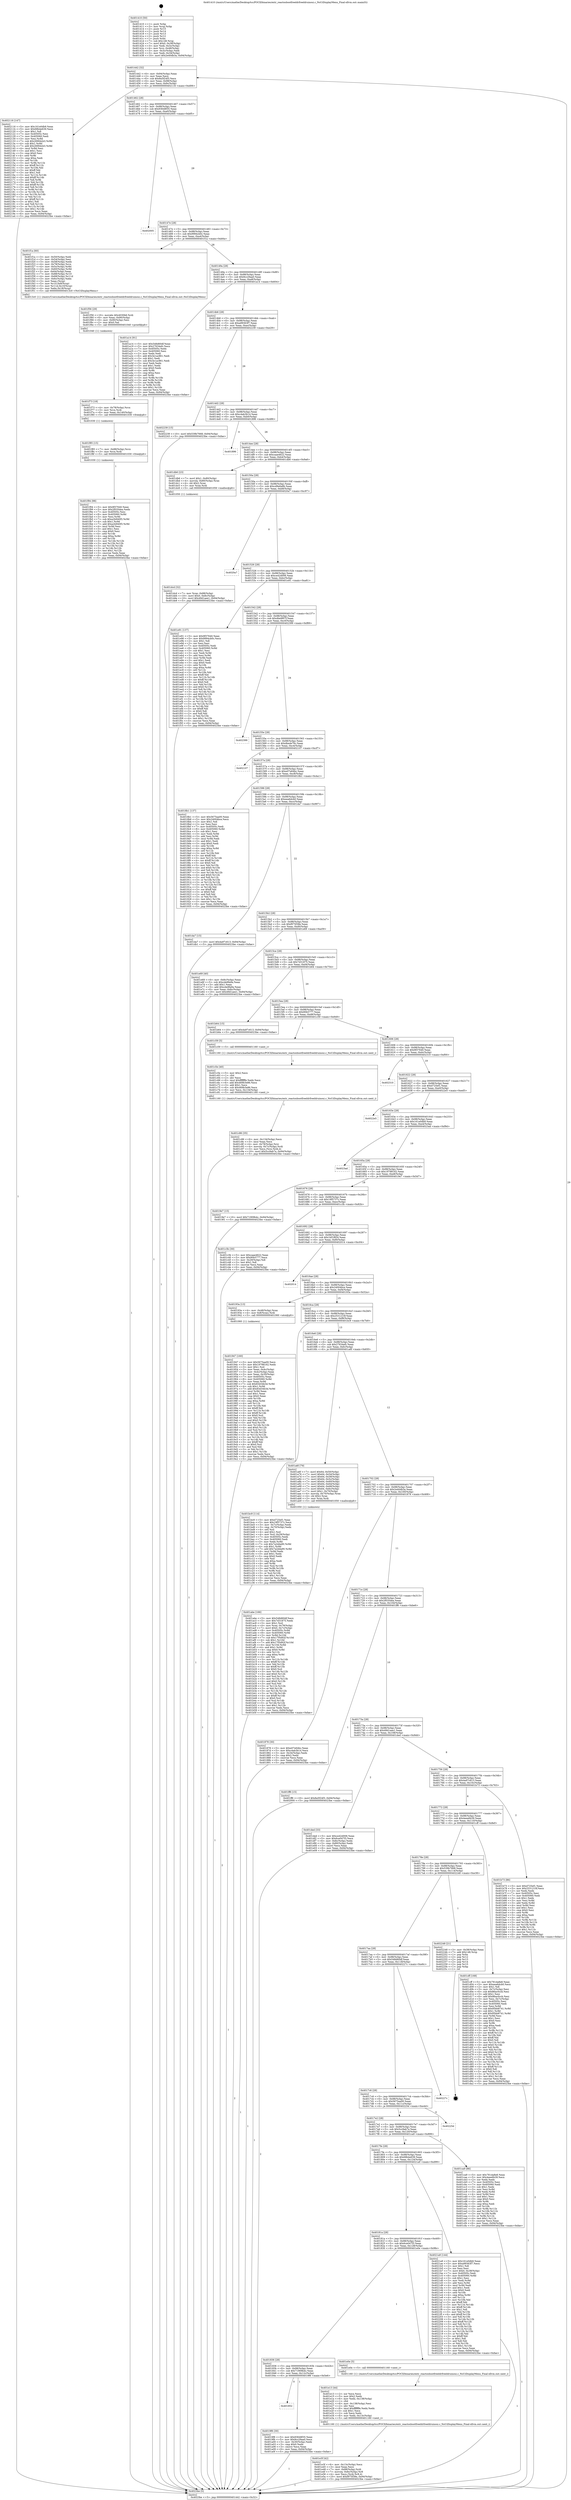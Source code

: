 digraph "0x401410" {
  label = "0x401410 (/mnt/c/Users/mathe/Desktop/tcc/POCII/binaries/extr_reactosbootfreeldrfreeldruinoui.c_NoUiDisplayMenu_Final-ollvm.out::main(0))"
  labelloc = "t"
  node[shape=record]

  Entry [label="",width=0.3,height=0.3,shape=circle,fillcolor=black,style=filled]
  "0x401442" [label="{
     0x401442 [32]\l
     | [instrs]\l
     &nbsp;&nbsp;0x401442 \<+6\>: mov -0x94(%rbp),%eax\l
     &nbsp;&nbsp;0x401448 \<+2\>: mov %eax,%ecx\l
     &nbsp;&nbsp;0x40144a \<+6\>: sub $0x8a5f24f3,%ecx\l
     &nbsp;&nbsp;0x401450 \<+6\>: mov %eax,-0x98(%rbp)\l
     &nbsp;&nbsp;0x401456 \<+6\>: mov %ecx,-0x9c(%rbp)\l
     &nbsp;&nbsp;0x40145c \<+6\>: je 0000000000402116 \<main+0xd06\>\l
  }"]
  "0x402116" [label="{
     0x402116 [147]\l
     | [instrs]\l
     &nbsp;&nbsp;0x402116 \<+5\>: mov $0x161e0db9,%eax\l
     &nbsp;&nbsp;0x40211b \<+5\>: mov $0x68b4e639,%ecx\l
     &nbsp;&nbsp;0x402120 \<+2\>: mov $0x1,%dl\l
     &nbsp;&nbsp;0x402122 \<+7\>: mov 0x40505c,%esi\l
     &nbsp;&nbsp;0x402129 \<+7\>: mov 0x405060,%edi\l
     &nbsp;&nbsp;0x402130 \<+3\>: mov %esi,%r8d\l
     &nbsp;&nbsp;0x402133 \<+7\>: sub $0x2690dcb3,%r8d\l
     &nbsp;&nbsp;0x40213a \<+4\>: sub $0x1,%r8d\l
     &nbsp;&nbsp;0x40213e \<+7\>: add $0x2690dcb3,%r8d\l
     &nbsp;&nbsp;0x402145 \<+4\>: imul %r8d,%esi\l
     &nbsp;&nbsp;0x402149 \<+3\>: and $0x1,%esi\l
     &nbsp;&nbsp;0x40214c \<+3\>: cmp $0x0,%esi\l
     &nbsp;&nbsp;0x40214f \<+4\>: sete %r9b\l
     &nbsp;&nbsp;0x402153 \<+3\>: cmp $0xa,%edi\l
     &nbsp;&nbsp;0x402156 \<+4\>: setl %r10b\l
     &nbsp;&nbsp;0x40215a \<+3\>: mov %r9b,%r11b\l
     &nbsp;&nbsp;0x40215d \<+4\>: xor $0xff,%r11b\l
     &nbsp;&nbsp;0x402161 \<+3\>: mov %r10b,%bl\l
     &nbsp;&nbsp;0x402164 \<+3\>: xor $0xff,%bl\l
     &nbsp;&nbsp;0x402167 \<+3\>: xor $0x1,%dl\l
     &nbsp;&nbsp;0x40216a \<+3\>: mov %r11b,%r14b\l
     &nbsp;&nbsp;0x40216d \<+4\>: and $0xff,%r14b\l
     &nbsp;&nbsp;0x402171 \<+3\>: and %dl,%r9b\l
     &nbsp;&nbsp;0x402174 \<+3\>: mov %bl,%r15b\l
     &nbsp;&nbsp;0x402177 \<+4\>: and $0xff,%r15b\l
     &nbsp;&nbsp;0x40217b \<+3\>: and %dl,%r10b\l
     &nbsp;&nbsp;0x40217e \<+3\>: or %r9b,%r14b\l
     &nbsp;&nbsp;0x402181 \<+3\>: or %r10b,%r15b\l
     &nbsp;&nbsp;0x402184 \<+3\>: xor %r15b,%r14b\l
     &nbsp;&nbsp;0x402187 \<+3\>: or %bl,%r11b\l
     &nbsp;&nbsp;0x40218a \<+4\>: xor $0xff,%r11b\l
     &nbsp;&nbsp;0x40218e \<+3\>: or $0x1,%dl\l
     &nbsp;&nbsp;0x402191 \<+3\>: and %dl,%r11b\l
     &nbsp;&nbsp;0x402194 \<+3\>: or %r11b,%r14b\l
     &nbsp;&nbsp;0x402197 \<+4\>: test $0x1,%r14b\l
     &nbsp;&nbsp;0x40219b \<+3\>: cmovne %ecx,%eax\l
     &nbsp;&nbsp;0x40219e \<+6\>: mov %eax,-0x94(%rbp)\l
     &nbsp;&nbsp;0x4021a4 \<+5\>: jmp 00000000004023be \<main+0xfae\>\l
  }"]
  "0x401462" [label="{
     0x401462 [28]\l
     | [instrs]\l
     &nbsp;&nbsp;0x401462 \<+5\>: jmp 0000000000401467 \<main+0x57\>\l
     &nbsp;&nbsp;0x401467 \<+6\>: mov -0x98(%rbp),%eax\l
     &nbsp;&nbsp;0x40146d \<+5\>: sub $0x93648f35,%eax\l
     &nbsp;&nbsp;0x401472 \<+6\>: mov %eax,-0xa0(%rbp)\l
     &nbsp;&nbsp;0x401478 \<+6\>: je 0000000000402005 \<main+0xbf5\>\l
  }"]
  Exit [label="",width=0.3,height=0.3,shape=circle,fillcolor=black,style=filled,peripheries=2]
  "0x402005" [label="{
     0x402005\l
  }", style=dashed]
  "0x40147e" [label="{
     0x40147e [28]\l
     | [instrs]\l
     &nbsp;&nbsp;0x40147e \<+5\>: jmp 0000000000401483 \<main+0x73\>\l
     &nbsp;&nbsp;0x401483 \<+6\>: mov -0x98(%rbp),%eax\l
     &nbsp;&nbsp;0x401489 \<+5\>: sub $0x9994cb0c,%eax\l
     &nbsp;&nbsp;0x40148e \<+6\>: mov %eax,-0xa4(%rbp)\l
     &nbsp;&nbsp;0x401494 \<+6\>: je 0000000000401f1a \<main+0xb0a\>\l
  }"]
  "0x401f94" [label="{
     0x401f94 [98]\l
     | [instrs]\l
     &nbsp;&nbsp;0x401f94 \<+5\>: mov $0x9f37640,%eax\l
     &nbsp;&nbsp;0x401f99 \<+5\>: mov $0x2f035dea,%edx\l
     &nbsp;&nbsp;0x401f9e \<+7\>: mov 0x40505c,%esi\l
     &nbsp;&nbsp;0x401fa5 \<+8\>: mov 0x405060,%r8d\l
     &nbsp;&nbsp;0x401fad \<+3\>: mov %esi,%r9d\l
     &nbsp;&nbsp;0x401fb0 \<+7\>: sub $0xa2b940f3,%r9d\l
     &nbsp;&nbsp;0x401fb7 \<+4\>: sub $0x1,%r9d\l
     &nbsp;&nbsp;0x401fbb \<+7\>: add $0xa2b940f3,%r9d\l
     &nbsp;&nbsp;0x401fc2 \<+4\>: imul %r9d,%esi\l
     &nbsp;&nbsp;0x401fc6 \<+3\>: and $0x1,%esi\l
     &nbsp;&nbsp;0x401fc9 \<+3\>: cmp $0x0,%esi\l
     &nbsp;&nbsp;0x401fcc \<+4\>: sete %r14b\l
     &nbsp;&nbsp;0x401fd0 \<+4\>: cmp $0xa,%r8d\l
     &nbsp;&nbsp;0x401fd4 \<+4\>: setl %r15b\l
     &nbsp;&nbsp;0x401fd8 \<+3\>: mov %r14b,%r12b\l
     &nbsp;&nbsp;0x401fdb \<+3\>: and %r15b,%r12b\l
     &nbsp;&nbsp;0x401fde \<+3\>: xor %r15b,%r14b\l
     &nbsp;&nbsp;0x401fe1 \<+3\>: or %r14b,%r12b\l
     &nbsp;&nbsp;0x401fe4 \<+4\>: test $0x1,%r12b\l
     &nbsp;&nbsp;0x401fe8 \<+3\>: cmovne %edx,%eax\l
     &nbsp;&nbsp;0x401feb \<+6\>: mov %eax,-0x94(%rbp)\l
     &nbsp;&nbsp;0x401ff1 \<+5\>: jmp 00000000004023be \<main+0xfae\>\l
  }"]
  "0x401f1a" [label="{
     0x401f1a [60]\l
     | [instrs]\l
     &nbsp;&nbsp;0x401f1a \<+3\>: mov -0x50(%rbp),%edi\l
     &nbsp;&nbsp;0x401f1d \<+3\>: mov -0x54(%rbp),%esi\l
     &nbsp;&nbsp;0x401f20 \<+3\>: mov -0x58(%rbp),%edx\l
     &nbsp;&nbsp;0x401f23 \<+4\>: mov -0x78(%rbp),%rcx\l
     &nbsp;&nbsp;0x401f27 \<+4\>: mov -0x5c(%rbp),%r8d\l
     &nbsp;&nbsp;0x401f2b \<+4\>: mov -0x60(%rbp),%r9d\l
     &nbsp;&nbsp;0x401f2f \<+3\>: mov -0x64(%rbp),%eax\l
     &nbsp;&nbsp;0x401f32 \<+7\>: mov -0x88(%rbp),%r10\l
     &nbsp;&nbsp;0x401f39 \<+4\>: mov -0x68(%rbp),%r11d\l
     &nbsp;&nbsp;0x401f3d \<+3\>: mov -0x6c(%rbp),%ebx\l
     &nbsp;&nbsp;0x401f40 \<+3\>: mov %eax,(%rsp)\l
     &nbsp;&nbsp;0x401f43 \<+5\>: mov %r10,0x8(%rsp)\l
     &nbsp;&nbsp;0x401f48 \<+5\>: mov %r11d,0x10(%rsp)\l
     &nbsp;&nbsp;0x401f4d \<+4\>: mov %ebx,0x18(%rsp)\l
     &nbsp;&nbsp;0x401f51 \<+5\>: call 00000000004013c0 \<NoUiDisplayMenu\>\l
     | [calls]\l
     &nbsp;&nbsp;0x4013c0 \{1\} (/mnt/c/Users/mathe/Desktop/tcc/POCII/binaries/extr_reactosbootfreeldrfreeldruinoui.c_NoUiDisplayMenu_Final-ollvm.out::NoUiDisplayMenu)\l
  }"]
  "0x40149a" [label="{
     0x40149a [28]\l
     | [instrs]\l
     &nbsp;&nbsp;0x40149a \<+5\>: jmp 000000000040149f \<main+0x8f\>\l
     &nbsp;&nbsp;0x40149f \<+6\>: mov -0x98(%rbp),%eax\l
     &nbsp;&nbsp;0x4014a5 \<+5\>: sub $0x9cc29aa0,%eax\l
     &nbsp;&nbsp;0x4014aa \<+6\>: mov %eax,-0xa8(%rbp)\l
     &nbsp;&nbsp;0x4014b0 \<+6\>: je 0000000000401a14 \<main+0x604\>\l
  }"]
  "0x401f85" [label="{
     0x401f85 [15]\l
     | [instrs]\l
     &nbsp;&nbsp;0x401f85 \<+7\>: mov -0x88(%rbp),%rcx\l
     &nbsp;&nbsp;0x401f8c \<+3\>: mov %rcx,%rdi\l
     &nbsp;&nbsp;0x401f8f \<+5\>: call 0000000000401030 \<free@plt\>\l
     | [calls]\l
     &nbsp;&nbsp;0x401030 \{1\} (unknown)\l
  }"]
  "0x401a14" [label="{
     0x401a14 [91]\l
     | [instrs]\l
     &nbsp;&nbsp;0x401a14 \<+5\>: mov $0x548d60df,%eax\l
     &nbsp;&nbsp;0x401a19 \<+5\>: mov $0x27634efc,%ecx\l
     &nbsp;&nbsp;0x401a1e \<+7\>: mov 0x40505c,%edx\l
     &nbsp;&nbsp;0x401a25 \<+7\>: mov 0x405060,%esi\l
     &nbsp;&nbsp;0x401a2c \<+2\>: mov %edx,%edi\l
     &nbsp;&nbsp;0x401a2e \<+6\>: add $0x3e1ac861,%edi\l
     &nbsp;&nbsp;0x401a34 \<+3\>: sub $0x1,%edi\l
     &nbsp;&nbsp;0x401a37 \<+6\>: sub $0x3e1ac861,%edi\l
     &nbsp;&nbsp;0x401a3d \<+3\>: imul %edi,%edx\l
     &nbsp;&nbsp;0x401a40 \<+3\>: and $0x1,%edx\l
     &nbsp;&nbsp;0x401a43 \<+3\>: cmp $0x0,%edx\l
     &nbsp;&nbsp;0x401a46 \<+4\>: sete %r8b\l
     &nbsp;&nbsp;0x401a4a \<+3\>: cmp $0xa,%esi\l
     &nbsp;&nbsp;0x401a4d \<+4\>: setl %r9b\l
     &nbsp;&nbsp;0x401a51 \<+3\>: mov %r8b,%r10b\l
     &nbsp;&nbsp;0x401a54 \<+3\>: and %r9b,%r10b\l
     &nbsp;&nbsp;0x401a57 \<+3\>: xor %r9b,%r8b\l
     &nbsp;&nbsp;0x401a5a \<+3\>: or %r8b,%r10b\l
     &nbsp;&nbsp;0x401a5d \<+4\>: test $0x1,%r10b\l
     &nbsp;&nbsp;0x401a61 \<+3\>: cmovne %ecx,%eax\l
     &nbsp;&nbsp;0x401a64 \<+6\>: mov %eax,-0x94(%rbp)\l
     &nbsp;&nbsp;0x401a6a \<+5\>: jmp 00000000004023be \<main+0xfae\>\l
  }"]
  "0x4014b6" [label="{
     0x4014b6 [28]\l
     | [instrs]\l
     &nbsp;&nbsp;0x4014b6 \<+5\>: jmp 00000000004014bb \<main+0xab\>\l
     &nbsp;&nbsp;0x4014bb \<+6\>: mov -0x98(%rbp),%eax\l
     &nbsp;&nbsp;0x4014c1 \<+5\>: sub $0xa99363f7,%eax\l
     &nbsp;&nbsp;0x4014c6 \<+6\>: mov %eax,-0xac(%rbp)\l
     &nbsp;&nbsp;0x4014cc \<+6\>: je 0000000000402239 \<main+0xe29\>\l
  }"]
  "0x401f73" [label="{
     0x401f73 [18]\l
     | [instrs]\l
     &nbsp;&nbsp;0x401f73 \<+4\>: mov -0x78(%rbp),%rcx\l
     &nbsp;&nbsp;0x401f77 \<+3\>: mov %rcx,%rdi\l
     &nbsp;&nbsp;0x401f7a \<+6\>: mov %eax,-0x140(%rbp)\l
     &nbsp;&nbsp;0x401f80 \<+5\>: call 0000000000401030 \<free@plt\>\l
     | [calls]\l
     &nbsp;&nbsp;0x401030 \{1\} (unknown)\l
  }"]
  "0x402239" [label="{
     0x402239 [15]\l
     | [instrs]\l
     &nbsp;&nbsp;0x402239 \<+10\>: movl $0x539b7668,-0x94(%rbp)\l
     &nbsp;&nbsp;0x402243 \<+5\>: jmp 00000000004023be \<main+0xfae\>\l
  }"]
  "0x4014d2" [label="{
     0x4014d2 [28]\l
     | [instrs]\l
     &nbsp;&nbsp;0x4014d2 \<+5\>: jmp 00000000004014d7 \<main+0xc7\>\l
     &nbsp;&nbsp;0x4014d7 \<+6\>: mov -0x98(%rbp),%eax\l
     &nbsp;&nbsp;0x4014dd \<+5\>: sub $0xc4ab3b14,%eax\l
     &nbsp;&nbsp;0x4014e2 \<+6\>: mov %eax,-0xb0(%rbp)\l
     &nbsp;&nbsp;0x4014e8 \<+6\>: je 0000000000401896 \<main+0x486\>\l
  }"]
  "0x401f56" [label="{
     0x401f56 [29]\l
     | [instrs]\l
     &nbsp;&nbsp;0x401f56 \<+10\>: movabs $0x4030b6,%rdi\l
     &nbsp;&nbsp;0x401f60 \<+6\>: mov %eax,-0x90(%rbp)\l
     &nbsp;&nbsp;0x401f66 \<+6\>: mov -0x90(%rbp),%esi\l
     &nbsp;&nbsp;0x401f6c \<+2\>: mov $0x0,%al\l
     &nbsp;&nbsp;0x401f6e \<+5\>: call 0000000000401040 \<printf@plt\>\l
     | [calls]\l
     &nbsp;&nbsp;0x401040 \{1\} (unknown)\l
  }"]
  "0x401896" [label="{
     0x401896\l
  }", style=dashed]
  "0x4014ee" [label="{
     0x4014ee [28]\l
     | [instrs]\l
     &nbsp;&nbsp;0x4014ee \<+5\>: jmp 00000000004014f3 \<main+0xe3\>\l
     &nbsp;&nbsp;0x4014f3 \<+6\>: mov -0x98(%rbp),%eax\l
     &nbsp;&nbsp;0x4014f9 \<+5\>: sub $0xcaae4622,%eax\l
     &nbsp;&nbsp;0x4014fe \<+6\>: mov %eax,-0xb4(%rbp)\l
     &nbsp;&nbsp;0x401504 \<+6\>: je 0000000000401db6 \<main+0x9a6\>\l
  }"]
  "0x401e3f" [label="{
     0x401e3f [42]\l
     | [instrs]\l
     &nbsp;&nbsp;0x401e3f \<+6\>: mov -0x13c(%rbp),%ecx\l
     &nbsp;&nbsp;0x401e45 \<+3\>: imul %eax,%ecx\l
     &nbsp;&nbsp;0x401e48 \<+7\>: mov -0x88(%rbp),%rdi\l
     &nbsp;&nbsp;0x401e4f \<+7\>: movslq -0x8c(%rbp),%r8\l
     &nbsp;&nbsp;0x401e56 \<+4\>: mov %ecx,(%rdi,%r8,4)\l
     &nbsp;&nbsp;0x401e5a \<+10\>: movl $0xf975f38e,-0x94(%rbp)\l
     &nbsp;&nbsp;0x401e64 \<+5\>: jmp 00000000004023be \<main+0xfae\>\l
  }"]
  "0x401db6" [label="{
     0x401db6 [23]\l
     | [instrs]\l
     &nbsp;&nbsp;0x401db6 \<+7\>: movl $0x1,-0x80(%rbp)\l
     &nbsp;&nbsp;0x401dbd \<+4\>: movslq -0x80(%rbp),%rax\l
     &nbsp;&nbsp;0x401dc1 \<+4\>: shl $0x2,%rax\l
     &nbsp;&nbsp;0x401dc5 \<+3\>: mov %rax,%rdi\l
     &nbsp;&nbsp;0x401dc8 \<+5\>: call 0000000000401050 \<malloc@plt\>\l
     | [calls]\l
     &nbsp;&nbsp;0x401050 \{1\} (unknown)\l
  }"]
  "0x40150a" [label="{
     0x40150a [28]\l
     | [instrs]\l
     &nbsp;&nbsp;0x40150a \<+5\>: jmp 000000000040150f \<main+0xff\>\l
     &nbsp;&nbsp;0x40150f \<+6\>: mov -0x98(%rbp),%eax\l
     &nbsp;&nbsp;0x401515 \<+5\>: sub $0xcd9e6a8b,%eax\l
     &nbsp;&nbsp;0x40151a \<+6\>: mov %eax,-0xb8(%rbp)\l
     &nbsp;&nbsp;0x401520 \<+6\>: je 00000000004020a7 \<main+0xc97\>\l
  }"]
  "0x401e13" [label="{
     0x401e13 [44]\l
     | [instrs]\l
     &nbsp;&nbsp;0x401e13 \<+2\>: xor %ecx,%ecx\l
     &nbsp;&nbsp;0x401e15 \<+5\>: mov $0x2,%edx\l
     &nbsp;&nbsp;0x401e1a \<+6\>: mov %edx,-0x138(%rbp)\l
     &nbsp;&nbsp;0x401e20 \<+1\>: cltd\l
     &nbsp;&nbsp;0x401e21 \<+6\>: mov -0x138(%rbp),%esi\l
     &nbsp;&nbsp;0x401e27 \<+2\>: idiv %esi\l
     &nbsp;&nbsp;0x401e29 \<+6\>: imul $0xfffffffe,%edx,%edx\l
     &nbsp;&nbsp;0x401e2f \<+3\>: sub $0x1,%ecx\l
     &nbsp;&nbsp;0x401e32 \<+2\>: sub %ecx,%edx\l
     &nbsp;&nbsp;0x401e34 \<+6\>: mov %edx,-0x13c(%rbp)\l
     &nbsp;&nbsp;0x401e3a \<+5\>: call 0000000000401160 \<next_i\>\l
     | [calls]\l
     &nbsp;&nbsp;0x401160 \{1\} (/mnt/c/Users/mathe/Desktop/tcc/POCII/binaries/extr_reactosbootfreeldrfreeldruinoui.c_NoUiDisplayMenu_Final-ollvm.out::next_i)\l
  }"]
  "0x4020a7" [label="{
     0x4020a7\l
  }", style=dashed]
  "0x401526" [label="{
     0x401526 [28]\l
     | [instrs]\l
     &nbsp;&nbsp;0x401526 \<+5\>: jmp 000000000040152b \<main+0x11b\>\l
     &nbsp;&nbsp;0x40152b \<+6\>: mov -0x98(%rbp),%eax\l
     &nbsp;&nbsp;0x401531 \<+5\>: sub $0xce42d006,%eax\l
     &nbsp;&nbsp;0x401536 \<+6\>: mov %eax,-0xbc(%rbp)\l
     &nbsp;&nbsp;0x40153c \<+6\>: je 0000000000401e91 \<main+0xa81\>\l
  }"]
  "0x401dcd" [label="{
     0x401dcd [32]\l
     | [instrs]\l
     &nbsp;&nbsp;0x401dcd \<+7\>: mov %rax,-0x88(%rbp)\l
     &nbsp;&nbsp;0x401dd4 \<+10\>: movl $0x0,-0x8c(%rbp)\l
     &nbsp;&nbsp;0x401dde \<+10\>: movl $0x49d1aee1,-0x94(%rbp)\l
     &nbsp;&nbsp;0x401de8 \<+5\>: jmp 00000000004023be \<main+0xfae\>\l
  }"]
  "0x401e91" [label="{
     0x401e91 [137]\l
     | [instrs]\l
     &nbsp;&nbsp;0x401e91 \<+5\>: mov $0x9f37640,%eax\l
     &nbsp;&nbsp;0x401e96 \<+5\>: mov $0x9994cb0c,%ecx\l
     &nbsp;&nbsp;0x401e9b \<+2\>: mov $0x1,%dl\l
     &nbsp;&nbsp;0x401e9d \<+2\>: xor %esi,%esi\l
     &nbsp;&nbsp;0x401e9f \<+7\>: mov 0x40505c,%edi\l
     &nbsp;&nbsp;0x401ea6 \<+8\>: mov 0x405060,%r8d\l
     &nbsp;&nbsp;0x401eae \<+3\>: sub $0x1,%esi\l
     &nbsp;&nbsp;0x401eb1 \<+3\>: mov %edi,%r9d\l
     &nbsp;&nbsp;0x401eb4 \<+3\>: add %esi,%r9d\l
     &nbsp;&nbsp;0x401eb7 \<+4\>: imul %r9d,%edi\l
     &nbsp;&nbsp;0x401ebb \<+3\>: and $0x1,%edi\l
     &nbsp;&nbsp;0x401ebe \<+3\>: cmp $0x0,%edi\l
     &nbsp;&nbsp;0x401ec1 \<+4\>: sete %r10b\l
     &nbsp;&nbsp;0x401ec5 \<+4\>: cmp $0xa,%r8d\l
     &nbsp;&nbsp;0x401ec9 \<+4\>: setl %r11b\l
     &nbsp;&nbsp;0x401ecd \<+3\>: mov %r10b,%bl\l
     &nbsp;&nbsp;0x401ed0 \<+3\>: xor $0xff,%bl\l
     &nbsp;&nbsp;0x401ed3 \<+3\>: mov %r11b,%r14b\l
     &nbsp;&nbsp;0x401ed6 \<+4\>: xor $0xff,%r14b\l
     &nbsp;&nbsp;0x401eda \<+3\>: xor $0x0,%dl\l
     &nbsp;&nbsp;0x401edd \<+3\>: mov %bl,%r15b\l
     &nbsp;&nbsp;0x401ee0 \<+4\>: and $0x0,%r15b\l
     &nbsp;&nbsp;0x401ee4 \<+3\>: and %dl,%r10b\l
     &nbsp;&nbsp;0x401ee7 \<+3\>: mov %r14b,%r12b\l
     &nbsp;&nbsp;0x401eea \<+4\>: and $0x0,%r12b\l
     &nbsp;&nbsp;0x401eee \<+3\>: and %dl,%r11b\l
     &nbsp;&nbsp;0x401ef1 \<+3\>: or %r10b,%r15b\l
     &nbsp;&nbsp;0x401ef4 \<+3\>: or %r11b,%r12b\l
     &nbsp;&nbsp;0x401ef7 \<+3\>: xor %r12b,%r15b\l
     &nbsp;&nbsp;0x401efa \<+3\>: or %r14b,%bl\l
     &nbsp;&nbsp;0x401efd \<+3\>: xor $0xff,%bl\l
     &nbsp;&nbsp;0x401f00 \<+3\>: or $0x0,%dl\l
     &nbsp;&nbsp;0x401f03 \<+2\>: and %dl,%bl\l
     &nbsp;&nbsp;0x401f05 \<+3\>: or %bl,%r15b\l
     &nbsp;&nbsp;0x401f08 \<+4\>: test $0x1,%r15b\l
     &nbsp;&nbsp;0x401f0c \<+3\>: cmovne %ecx,%eax\l
     &nbsp;&nbsp;0x401f0f \<+6\>: mov %eax,-0x94(%rbp)\l
     &nbsp;&nbsp;0x401f15 \<+5\>: jmp 00000000004023be \<main+0xfae\>\l
  }"]
  "0x401542" [label="{
     0x401542 [28]\l
     | [instrs]\l
     &nbsp;&nbsp;0x401542 \<+5\>: jmp 0000000000401547 \<main+0x137\>\l
     &nbsp;&nbsp;0x401547 \<+6\>: mov -0x98(%rbp),%eax\l
     &nbsp;&nbsp;0x40154d \<+5\>: sub $0xdbe9f07f,%eax\l
     &nbsp;&nbsp;0x401552 \<+6\>: mov %eax,-0xc0(%rbp)\l
     &nbsp;&nbsp;0x401558 \<+6\>: je 0000000000402399 \<main+0xf89\>\l
  }"]
  "0x401c86" [label="{
     0x401c86 [35]\l
     | [instrs]\l
     &nbsp;&nbsp;0x401c86 \<+6\>: mov -0x134(%rbp),%ecx\l
     &nbsp;&nbsp;0x401c8c \<+3\>: imul %eax,%ecx\l
     &nbsp;&nbsp;0x401c8f \<+4\>: mov -0x78(%rbp),%rsi\l
     &nbsp;&nbsp;0x401c93 \<+4\>: movslq -0x7c(%rbp),%rdi\l
     &nbsp;&nbsp;0x401c97 \<+3\>: mov %ecx,(%rsi,%rdi,4)\l
     &nbsp;&nbsp;0x401c9a \<+10\>: movl $0x5cc9ab7e,-0x94(%rbp)\l
     &nbsp;&nbsp;0x401ca4 \<+5\>: jmp 00000000004023be \<main+0xfae\>\l
  }"]
  "0x402399" [label="{
     0x402399\l
  }", style=dashed]
  "0x40155e" [label="{
     0x40155e [28]\l
     | [instrs]\l
     &nbsp;&nbsp;0x40155e \<+5\>: jmp 0000000000401563 \<main+0x153\>\l
     &nbsp;&nbsp;0x401563 \<+6\>: mov -0x98(%rbp),%eax\l
     &nbsp;&nbsp;0x401569 \<+5\>: sub $0xdbede76c,%eax\l
     &nbsp;&nbsp;0x40156e \<+6\>: mov %eax,-0xc4(%rbp)\l
     &nbsp;&nbsp;0x401574 \<+6\>: je 0000000000402107 \<main+0xcf7\>\l
  }"]
  "0x401c5e" [label="{
     0x401c5e [40]\l
     | [instrs]\l
     &nbsp;&nbsp;0x401c5e \<+5\>: mov $0x2,%ecx\l
     &nbsp;&nbsp;0x401c63 \<+1\>: cltd\l
     &nbsp;&nbsp;0x401c64 \<+2\>: idiv %ecx\l
     &nbsp;&nbsp;0x401c66 \<+6\>: imul $0xfffffffe,%edx,%ecx\l
     &nbsp;&nbsp;0x401c6c \<+6\>: add $0x469b3e86,%ecx\l
     &nbsp;&nbsp;0x401c72 \<+3\>: add $0x1,%ecx\l
     &nbsp;&nbsp;0x401c75 \<+6\>: sub $0x469b3e86,%ecx\l
     &nbsp;&nbsp;0x401c7b \<+6\>: mov %ecx,-0x134(%rbp)\l
     &nbsp;&nbsp;0x401c81 \<+5\>: call 0000000000401160 \<next_i\>\l
     | [calls]\l
     &nbsp;&nbsp;0x401160 \{1\} (/mnt/c/Users/mathe/Desktop/tcc/POCII/binaries/extr_reactosbootfreeldrfreeldruinoui.c_NoUiDisplayMenu_Final-ollvm.out::next_i)\l
  }"]
  "0x402107" [label="{
     0x402107\l
  }", style=dashed]
  "0x40157a" [label="{
     0x40157a [28]\l
     | [instrs]\l
     &nbsp;&nbsp;0x40157a \<+5\>: jmp 000000000040157f \<main+0x16f\>\l
     &nbsp;&nbsp;0x40157f \<+6\>: mov -0x98(%rbp),%eax\l
     &nbsp;&nbsp;0x401585 \<+5\>: sub $0xe07e64bc,%eax\l
     &nbsp;&nbsp;0x40158a \<+6\>: mov %eax,-0xc8(%rbp)\l
     &nbsp;&nbsp;0x401590 \<+6\>: je 00000000004018b1 \<main+0x4a1\>\l
  }"]
  "0x401abe" [label="{
     0x401abe [166]\l
     | [instrs]\l
     &nbsp;&nbsp;0x401abe \<+5\>: mov $0x548d60df,%ecx\l
     &nbsp;&nbsp;0x401ac3 \<+5\>: mov $0x7d31875,%edx\l
     &nbsp;&nbsp;0x401ac8 \<+3\>: mov $0x1,%sil\l
     &nbsp;&nbsp;0x401acb \<+4\>: mov %rax,-0x78(%rbp)\l
     &nbsp;&nbsp;0x401acf \<+7\>: movl $0x0,-0x7c(%rbp)\l
     &nbsp;&nbsp;0x401ad6 \<+8\>: mov 0x40505c,%r8d\l
     &nbsp;&nbsp;0x401ade \<+8\>: mov 0x405060,%r9d\l
     &nbsp;&nbsp;0x401ae6 \<+3\>: mov %r8d,%r10d\l
     &nbsp;&nbsp;0x401ae9 \<+7\>: sub $0x17f5d92f,%r10d\l
     &nbsp;&nbsp;0x401af0 \<+4\>: sub $0x1,%r10d\l
     &nbsp;&nbsp;0x401af4 \<+7\>: add $0x17f5d92f,%r10d\l
     &nbsp;&nbsp;0x401afb \<+4\>: imul %r10d,%r8d\l
     &nbsp;&nbsp;0x401aff \<+4\>: and $0x1,%r8d\l
     &nbsp;&nbsp;0x401b03 \<+4\>: cmp $0x0,%r8d\l
     &nbsp;&nbsp;0x401b07 \<+4\>: sete %r11b\l
     &nbsp;&nbsp;0x401b0b \<+4\>: cmp $0xa,%r9d\l
     &nbsp;&nbsp;0x401b0f \<+3\>: setl %bl\l
     &nbsp;&nbsp;0x401b12 \<+3\>: mov %r11b,%r14b\l
     &nbsp;&nbsp;0x401b15 \<+4\>: xor $0xff,%r14b\l
     &nbsp;&nbsp;0x401b19 \<+3\>: mov %bl,%r15b\l
     &nbsp;&nbsp;0x401b1c \<+4\>: xor $0xff,%r15b\l
     &nbsp;&nbsp;0x401b20 \<+4\>: xor $0x0,%sil\l
     &nbsp;&nbsp;0x401b24 \<+3\>: mov %r14b,%r12b\l
     &nbsp;&nbsp;0x401b27 \<+4\>: and $0x0,%r12b\l
     &nbsp;&nbsp;0x401b2b \<+3\>: and %sil,%r11b\l
     &nbsp;&nbsp;0x401b2e \<+3\>: mov %r15b,%r13b\l
     &nbsp;&nbsp;0x401b31 \<+4\>: and $0x0,%r13b\l
     &nbsp;&nbsp;0x401b35 \<+3\>: and %sil,%bl\l
     &nbsp;&nbsp;0x401b38 \<+3\>: or %r11b,%r12b\l
     &nbsp;&nbsp;0x401b3b \<+3\>: or %bl,%r13b\l
     &nbsp;&nbsp;0x401b3e \<+3\>: xor %r13b,%r12b\l
     &nbsp;&nbsp;0x401b41 \<+3\>: or %r15b,%r14b\l
     &nbsp;&nbsp;0x401b44 \<+4\>: xor $0xff,%r14b\l
     &nbsp;&nbsp;0x401b48 \<+4\>: or $0x0,%sil\l
     &nbsp;&nbsp;0x401b4c \<+3\>: and %sil,%r14b\l
     &nbsp;&nbsp;0x401b4f \<+3\>: or %r14b,%r12b\l
     &nbsp;&nbsp;0x401b52 \<+4\>: test $0x1,%r12b\l
     &nbsp;&nbsp;0x401b56 \<+3\>: cmovne %edx,%ecx\l
     &nbsp;&nbsp;0x401b59 \<+6\>: mov %ecx,-0x94(%rbp)\l
     &nbsp;&nbsp;0x401b5f \<+5\>: jmp 00000000004023be \<main+0xfae\>\l
  }"]
  "0x4018b1" [label="{
     0x4018b1 [137]\l
     | [instrs]\l
     &nbsp;&nbsp;0x4018b1 \<+5\>: mov $0x5675aa00,%eax\l
     &nbsp;&nbsp;0x4018b6 \<+5\>: mov $0x24004bce,%ecx\l
     &nbsp;&nbsp;0x4018bb \<+2\>: mov $0x1,%dl\l
     &nbsp;&nbsp;0x4018bd \<+2\>: xor %esi,%esi\l
     &nbsp;&nbsp;0x4018bf \<+7\>: mov 0x40505c,%edi\l
     &nbsp;&nbsp;0x4018c6 \<+8\>: mov 0x405060,%r8d\l
     &nbsp;&nbsp;0x4018ce \<+3\>: sub $0x1,%esi\l
     &nbsp;&nbsp;0x4018d1 \<+3\>: mov %edi,%r9d\l
     &nbsp;&nbsp;0x4018d4 \<+3\>: add %esi,%r9d\l
     &nbsp;&nbsp;0x4018d7 \<+4\>: imul %r9d,%edi\l
     &nbsp;&nbsp;0x4018db \<+3\>: and $0x1,%edi\l
     &nbsp;&nbsp;0x4018de \<+3\>: cmp $0x0,%edi\l
     &nbsp;&nbsp;0x4018e1 \<+4\>: sete %r10b\l
     &nbsp;&nbsp;0x4018e5 \<+4\>: cmp $0xa,%r8d\l
     &nbsp;&nbsp;0x4018e9 \<+4\>: setl %r11b\l
     &nbsp;&nbsp;0x4018ed \<+3\>: mov %r10b,%bl\l
     &nbsp;&nbsp;0x4018f0 \<+3\>: xor $0xff,%bl\l
     &nbsp;&nbsp;0x4018f3 \<+3\>: mov %r11b,%r14b\l
     &nbsp;&nbsp;0x4018f6 \<+4\>: xor $0xff,%r14b\l
     &nbsp;&nbsp;0x4018fa \<+3\>: xor $0x0,%dl\l
     &nbsp;&nbsp;0x4018fd \<+3\>: mov %bl,%r15b\l
     &nbsp;&nbsp;0x401900 \<+4\>: and $0x0,%r15b\l
     &nbsp;&nbsp;0x401904 \<+3\>: and %dl,%r10b\l
     &nbsp;&nbsp;0x401907 \<+3\>: mov %r14b,%r12b\l
     &nbsp;&nbsp;0x40190a \<+4\>: and $0x0,%r12b\l
     &nbsp;&nbsp;0x40190e \<+3\>: and %dl,%r11b\l
     &nbsp;&nbsp;0x401911 \<+3\>: or %r10b,%r15b\l
     &nbsp;&nbsp;0x401914 \<+3\>: or %r11b,%r12b\l
     &nbsp;&nbsp;0x401917 \<+3\>: xor %r12b,%r15b\l
     &nbsp;&nbsp;0x40191a \<+3\>: or %r14b,%bl\l
     &nbsp;&nbsp;0x40191d \<+3\>: xor $0xff,%bl\l
     &nbsp;&nbsp;0x401920 \<+3\>: or $0x0,%dl\l
     &nbsp;&nbsp;0x401923 \<+2\>: and %dl,%bl\l
     &nbsp;&nbsp;0x401925 \<+3\>: or %bl,%r15b\l
     &nbsp;&nbsp;0x401928 \<+4\>: test $0x1,%r15b\l
     &nbsp;&nbsp;0x40192c \<+3\>: cmovne %ecx,%eax\l
     &nbsp;&nbsp;0x40192f \<+6\>: mov %eax,-0x94(%rbp)\l
     &nbsp;&nbsp;0x401935 \<+5\>: jmp 00000000004023be \<main+0xfae\>\l
  }"]
  "0x401596" [label="{
     0x401596 [28]\l
     | [instrs]\l
     &nbsp;&nbsp;0x401596 \<+5\>: jmp 000000000040159b \<main+0x18b\>\l
     &nbsp;&nbsp;0x40159b \<+6\>: mov -0x98(%rbp),%eax\l
     &nbsp;&nbsp;0x4015a1 \<+5\>: sub $0xeea6dcb0,%eax\l
     &nbsp;&nbsp;0x4015a6 \<+6\>: mov %eax,-0xcc(%rbp)\l
     &nbsp;&nbsp;0x4015ac \<+6\>: je 0000000000401da7 \<main+0x997\>\l
  }"]
  "0x401852" [label="{
     0x401852\l
  }", style=dashed]
  "0x401da7" [label="{
     0x401da7 [15]\l
     | [instrs]\l
     &nbsp;&nbsp;0x401da7 \<+10\>: movl $0x4a97c613,-0x94(%rbp)\l
     &nbsp;&nbsp;0x401db1 \<+5\>: jmp 00000000004023be \<main+0xfae\>\l
  }"]
  "0x4015b2" [label="{
     0x4015b2 [28]\l
     | [instrs]\l
     &nbsp;&nbsp;0x4015b2 \<+5\>: jmp 00000000004015b7 \<main+0x1a7\>\l
     &nbsp;&nbsp;0x4015b7 \<+6\>: mov -0x98(%rbp),%eax\l
     &nbsp;&nbsp;0x4015bd \<+5\>: sub $0xf975f38e,%eax\l
     &nbsp;&nbsp;0x4015c2 \<+6\>: mov %eax,-0xd0(%rbp)\l
     &nbsp;&nbsp;0x4015c8 \<+6\>: je 0000000000401e69 \<main+0xa59\>\l
  }"]
  "0x4019f6" [label="{
     0x4019f6 [30]\l
     | [instrs]\l
     &nbsp;&nbsp;0x4019f6 \<+5\>: mov $0x93648f35,%eax\l
     &nbsp;&nbsp;0x4019fb \<+5\>: mov $0x9cc29aa0,%ecx\l
     &nbsp;&nbsp;0x401a00 \<+3\>: mov -0x30(%rbp),%edx\l
     &nbsp;&nbsp;0x401a03 \<+3\>: cmp $0x0,%edx\l
     &nbsp;&nbsp;0x401a06 \<+3\>: cmove %ecx,%eax\l
     &nbsp;&nbsp;0x401a09 \<+6\>: mov %eax,-0x94(%rbp)\l
     &nbsp;&nbsp;0x401a0f \<+5\>: jmp 00000000004023be \<main+0xfae\>\l
  }"]
  "0x401e69" [label="{
     0x401e69 [40]\l
     | [instrs]\l
     &nbsp;&nbsp;0x401e69 \<+6\>: mov -0x8c(%rbp),%eax\l
     &nbsp;&nbsp;0x401e6f \<+5\>: sub $0xcde9fa9a,%eax\l
     &nbsp;&nbsp;0x401e74 \<+3\>: add $0x1,%eax\l
     &nbsp;&nbsp;0x401e77 \<+5\>: add $0xcde9fa9a,%eax\l
     &nbsp;&nbsp;0x401e7c \<+6\>: mov %eax,-0x8c(%rbp)\l
     &nbsp;&nbsp;0x401e82 \<+10\>: movl $0x49d1aee1,-0x94(%rbp)\l
     &nbsp;&nbsp;0x401e8c \<+5\>: jmp 00000000004023be \<main+0xfae\>\l
  }"]
  "0x4015ce" [label="{
     0x4015ce [28]\l
     | [instrs]\l
     &nbsp;&nbsp;0x4015ce \<+5\>: jmp 00000000004015d3 \<main+0x1c3\>\l
     &nbsp;&nbsp;0x4015d3 \<+6\>: mov -0x98(%rbp),%eax\l
     &nbsp;&nbsp;0x4015d9 \<+5\>: sub $0x7d31875,%eax\l
     &nbsp;&nbsp;0x4015de \<+6\>: mov %eax,-0xd4(%rbp)\l
     &nbsp;&nbsp;0x4015e4 \<+6\>: je 0000000000401b64 \<main+0x754\>\l
  }"]
  "0x401836" [label="{
     0x401836 [28]\l
     | [instrs]\l
     &nbsp;&nbsp;0x401836 \<+5\>: jmp 000000000040183b \<main+0x42b\>\l
     &nbsp;&nbsp;0x40183b \<+6\>: mov -0x98(%rbp),%eax\l
     &nbsp;&nbsp;0x401841 \<+5\>: sub $0x71909b4c,%eax\l
     &nbsp;&nbsp;0x401846 \<+6\>: mov %eax,-0x12c(%rbp)\l
     &nbsp;&nbsp;0x40184c \<+6\>: je 00000000004019f6 \<main+0x5e6\>\l
  }"]
  "0x401b64" [label="{
     0x401b64 [15]\l
     | [instrs]\l
     &nbsp;&nbsp;0x401b64 \<+10\>: movl $0x4a97c613,-0x94(%rbp)\l
     &nbsp;&nbsp;0x401b6e \<+5\>: jmp 00000000004023be \<main+0xfae\>\l
  }"]
  "0x4015ea" [label="{
     0x4015ea [28]\l
     | [instrs]\l
     &nbsp;&nbsp;0x4015ea \<+5\>: jmp 00000000004015ef \<main+0x1df\>\l
     &nbsp;&nbsp;0x4015ef \<+6\>: mov -0x98(%rbp),%eax\l
     &nbsp;&nbsp;0x4015f5 \<+5\>: sub $0x90b5777,%eax\l
     &nbsp;&nbsp;0x4015fa \<+6\>: mov %eax,-0xd8(%rbp)\l
     &nbsp;&nbsp;0x401600 \<+6\>: je 0000000000401c59 \<main+0x849\>\l
  }"]
  "0x401e0e" [label="{
     0x401e0e [5]\l
     | [instrs]\l
     &nbsp;&nbsp;0x401e0e \<+5\>: call 0000000000401160 \<next_i\>\l
     | [calls]\l
     &nbsp;&nbsp;0x401160 \{1\} (/mnt/c/Users/mathe/Desktop/tcc/POCII/binaries/extr_reactosbootfreeldrfreeldruinoui.c_NoUiDisplayMenu_Final-ollvm.out::next_i)\l
  }"]
  "0x401c59" [label="{
     0x401c59 [5]\l
     | [instrs]\l
     &nbsp;&nbsp;0x401c59 \<+5\>: call 0000000000401160 \<next_i\>\l
     | [calls]\l
     &nbsp;&nbsp;0x401160 \{1\} (/mnt/c/Users/mathe/Desktop/tcc/POCII/binaries/extr_reactosbootfreeldrfreeldruinoui.c_NoUiDisplayMenu_Final-ollvm.out::next_i)\l
  }"]
  "0x401606" [label="{
     0x401606 [28]\l
     | [instrs]\l
     &nbsp;&nbsp;0x401606 \<+5\>: jmp 000000000040160b \<main+0x1fb\>\l
     &nbsp;&nbsp;0x40160b \<+6\>: mov -0x98(%rbp),%eax\l
     &nbsp;&nbsp;0x401611 \<+5\>: sub $0x9f37640,%eax\l
     &nbsp;&nbsp;0x401616 \<+6\>: mov %eax,-0xdc(%rbp)\l
     &nbsp;&nbsp;0x40161c \<+6\>: je 0000000000402310 \<main+0xf00\>\l
  }"]
  "0x40181a" [label="{
     0x40181a [28]\l
     | [instrs]\l
     &nbsp;&nbsp;0x40181a \<+5\>: jmp 000000000040181f \<main+0x40f\>\l
     &nbsp;&nbsp;0x40181f \<+6\>: mov -0x98(%rbp),%eax\l
     &nbsp;&nbsp;0x401825 \<+5\>: sub $0x6ce047f3,%eax\l
     &nbsp;&nbsp;0x40182a \<+6\>: mov %eax,-0x128(%rbp)\l
     &nbsp;&nbsp;0x401830 \<+6\>: je 0000000000401e0e \<main+0x9fe\>\l
  }"]
  "0x402310" [label="{
     0x402310\l
  }", style=dashed]
  "0x401622" [label="{
     0x401622 [28]\l
     | [instrs]\l
     &nbsp;&nbsp;0x401622 \<+5\>: jmp 0000000000401627 \<main+0x217\>\l
     &nbsp;&nbsp;0x401627 \<+6\>: mov -0x98(%rbp),%eax\l
     &nbsp;&nbsp;0x40162d \<+5\>: sub $0xd725ef1,%eax\l
     &nbsp;&nbsp;0x401632 \<+6\>: mov %eax,-0xe0(%rbp)\l
     &nbsp;&nbsp;0x401638 \<+6\>: je 00000000004022e5 \<main+0xed5\>\l
  }"]
  "0x4021a9" [label="{
     0x4021a9 [144]\l
     | [instrs]\l
     &nbsp;&nbsp;0x4021a9 \<+5\>: mov $0x161e0db9,%eax\l
     &nbsp;&nbsp;0x4021ae \<+5\>: mov $0xa99363f7,%ecx\l
     &nbsp;&nbsp;0x4021b3 \<+2\>: mov $0x1,%dl\l
     &nbsp;&nbsp;0x4021b5 \<+2\>: xor %esi,%esi\l
     &nbsp;&nbsp;0x4021b7 \<+7\>: movl $0x0,-0x38(%rbp)\l
     &nbsp;&nbsp;0x4021be \<+7\>: mov 0x40505c,%edi\l
     &nbsp;&nbsp;0x4021c5 \<+8\>: mov 0x405060,%r8d\l
     &nbsp;&nbsp;0x4021cd \<+3\>: sub $0x1,%esi\l
     &nbsp;&nbsp;0x4021d0 \<+3\>: mov %edi,%r9d\l
     &nbsp;&nbsp;0x4021d3 \<+3\>: add %esi,%r9d\l
     &nbsp;&nbsp;0x4021d6 \<+4\>: imul %r9d,%edi\l
     &nbsp;&nbsp;0x4021da \<+3\>: and $0x1,%edi\l
     &nbsp;&nbsp;0x4021dd \<+3\>: cmp $0x0,%edi\l
     &nbsp;&nbsp;0x4021e0 \<+4\>: sete %r10b\l
     &nbsp;&nbsp;0x4021e4 \<+4\>: cmp $0xa,%r8d\l
     &nbsp;&nbsp;0x4021e8 \<+4\>: setl %r11b\l
     &nbsp;&nbsp;0x4021ec \<+3\>: mov %r10b,%bl\l
     &nbsp;&nbsp;0x4021ef \<+3\>: xor $0xff,%bl\l
     &nbsp;&nbsp;0x4021f2 \<+3\>: mov %r11b,%r14b\l
     &nbsp;&nbsp;0x4021f5 \<+4\>: xor $0xff,%r14b\l
     &nbsp;&nbsp;0x4021f9 \<+3\>: xor $0x1,%dl\l
     &nbsp;&nbsp;0x4021fc \<+3\>: mov %bl,%r15b\l
     &nbsp;&nbsp;0x4021ff \<+4\>: and $0xff,%r15b\l
     &nbsp;&nbsp;0x402203 \<+3\>: and %dl,%r10b\l
     &nbsp;&nbsp;0x402206 \<+3\>: mov %r14b,%r12b\l
     &nbsp;&nbsp;0x402209 \<+4\>: and $0xff,%r12b\l
     &nbsp;&nbsp;0x40220d \<+3\>: and %dl,%r11b\l
     &nbsp;&nbsp;0x402210 \<+3\>: or %r10b,%r15b\l
     &nbsp;&nbsp;0x402213 \<+3\>: or %r11b,%r12b\l
     &nbsp;&nbsp;0x402216 \<+3\>: xor %r12b,%r15b\l
     &nbsp;&nbsp;0x402219 \<+3\>: or %r14b,%bl\l
     &nbsp;&nbsp;0x40221c \<+3\>: xor $0xff,%bl\l
     &nbsp;&nbsp;0x40221f \<+3\>: or $0x1,%dl\l
     &nbsp;&nbsp;0x402222 \<+2\>: and %dl,%bl\l
     &nbsp;&nbsp;0x402224 \<+3\>: or %bl,%r15b\l
     &nbsp;&nbsp;0x402227 \<+4\>: test $0x1,%r15b\l
     &nbsp;&nbsp;0x40222b \<+3\>: cmovne %ecx,%eax\l
     &nbsp;&nbsp;0x40222e \<+6\>: mov %eax,-0x94(%rbp)\l
     &nbsp;&nbsp;0x402234 \<+5\>: jmp 00000000004023be \<main+0xfae\>\l
  }"]
  "0x4022e5" [label="{
     0x4022e5\l
  }", style=dashed]
  "0x40163e" [label="{
     0x40163e [28]\l
     | [instrs]\l
     &nbsp;&nbsp;0x40163e \<+5\>: jmp 0000000000401643 \<main+0x233\>\l
     &nbsp;&nbsp;0x401643 \<+6\>: mov -0x98(%rbp),%eax\l
     &nbsp;&nbsp;0x401649 \<+5\>: sub $0x161e0db9,%eax\l
     &nbsp;&nbsp;0x40164e \<+6\>: mov %eax,-0xe4(%rbp)\l
     &nbsp;&nbsp;0x401654 \<+6\>: je 00000000004023ad \<main+0xf9d\>\l
  }"]
  "0x4017fe" [label="{
     0x4017fe [28]\l
     | [instrs]\l
     &nbsp;&nbsp;0x4017fe \<+5\>: jmp 0000000000401803 \<main+0x3f3\>\l
     &nbsp;&nbsp;0x401803 \<+6\>: mov -0x98(%rbp),%eax\l
     &nbsp;&nbsp;0x401809 \<+5\>: sub $0x68b4e639,%eax\l
     &nbsp;&nbsp;0x40180e \<+6\>: mov %eax,-0x124(%rbp)\l
     &nbsp;&nbsp;0x401814 \<+6\>: je 00000000004021a9 \<main+0xd99\>\l
  }"]
  "0x4023ad" [label="{
     0x4023ad\l
  }", style=dashed]
  "0x40165a" [label="{
     0x40165a [28]\l
     | [instrs]\l
     &nbsp;&nbsp;0x40165a \<+5\>: jmp 000000000040165f \<main+0x24f\>\l
     &nbsp;&nbsp;0x40165f \<+6\>: mov -0x98(%rbp),%eax\l
     &nbsp;&nbsp;0x401665 \<+5\>: sub $0x19788162,%eax\l
     &nbsp;&nbsp;0x40166a \<+6\>: mov %eax,-0xe8(%rbp)\l
     &nbsp;&nbsp;0x401670 \<+6\>: je 00000000004019e7 \<main+0x5d7\>\l
  }"]
  "0x401ca9" [label="{
     0x401ca9 [86]\l
     | [instrs]\l
     &nbsp;&nbsp;0x401ca9 \<+5\>: mov $0x781da8e8,%eax\l
     &nbsp;&nbsp;0x401cae \<+5\>: mov $0x4eee6b39,%ecx\l
     &nbsp;&nbsp;0x401cb3 \<+2\>: xor %edx,%edx\l
     &nbsp;&nbsp;0x401cb5 \<+7\>: mov 0x40505c,%esi\l
     &nbsp;&nbsp;0x401cbc \<+7\>: mov 0x405060,%edi\l
     &nbsp;&nbsp;0x401cc3 \<+3\>: sub $0x1,%edx\l
     &nbsp;&nbsp;0x401cc6 \<+3\>: mov %esi,%r8d\l
     &nbsp;&nbsp;0x401cc9 \<+3\>: add %edx,%r8d\l
     &nbsp;&nbsp;0x401ccc \<+4\>: imul %r8d,%esi\l
     &nbsp;&nbsp;0x401cd0 \<+3\>: and $0x1,%esi\l
     &nbsp;&nbsp;0x401cd3 \<+3\>: cmp $0x0,%esi\l
     &nbsp;&nbsp;0x401cd6 \<+4\>: sete %r9b\l
     &nbsp;&nbsp;0x401cda \<+3\>: cmp $0xa,%edi\l
     &nbsp;&nbsp;0x401cdd \<+4\>: setl %r10b\l
     &nbsp;&nbsp;0x401ce1 \<+3\>: mov %r9b,%r11b\l
     &nbsp;&nbsp;0x401ce4 \<+3\>: and %r10b,%r11b\l
     &nbsp;&nbsp;0x401ce7 \<+3\>: xor %r10b,%r9b\l
     &nbsp;&nbsp;0x401cea \<+3\>: or %r9b,%r11b\l
     &nbsp;&nbsp;0x401ced \<+4\>: test $0x1,%r11b\l
     &nbsp;&nbsp;0x401cf1 \<+3\>: cmovne %ecx,%eax\l
     &nbsp;&nbsp;0x401cf4 \<+6\>: mov %eax,-0x94(%rbp)\l
     &nbsp;&nbsp;0x401cfa \<+5\>: jmp 00000000004023be \<main+0xfae\>\l
  }"]
  "0x4019e7" [label="{
     0x4019e7 [15]\l
     | [instrs]\l
     &nbsp;&nbsp;0x4019e7 \<+10\>: movl $0x71909b4c,-0x94(%rbp)\l
     &nbsp;&nbsp;0x4019f1 \<+5\>: jmp 00000000004023be \<main+0xfae\>\l
  }"]
  "0x401676" [label="{
     0x401676 [28]\l
     | [instrs]\l
     &nbsp;&nbsp;0x401676 \<+5\>: jmp 000000000040167b \<main+0x26b\>\l
     &nbsp;&nbsp;0x40167b \<+6\>: mov -0x98(%rbp),%eax\l
     &nbsp;&nbsp;0x401681 \<+5\>: sub $0x19f5737c,%eax\l
     &nbsp;&nbsp;0x401686 \<+6\>: mov %eax,-0xec(%rbp)\l
     &nbsp;&nbsp;0x40168c \<+6\>: je 0000000000401c3b \<main+0x82b\>\l
  }"]
  "0x4017e2" [label="{
     0x4017e2 [28]\l
     | [instrs]\l
     &nbsp;&nbsp;0x4017e2 \<+5\>: jmp 00000000004017e7 \<main+0x3d7\>\l
     &nbsp;&nbsp;0x4017e7 \<+6\>: mov -0x98(%rbp),%eax\l
     &nbsp;&nbsp;0x4017ed \<+5\>: sub $0x5cc9ab7e,%eax\l
     &nbsp;&nbsp;0x4017f2 \<+6\>: mov %eax,-0x120(%rbp)\l
     &nbsp;&nbsp;0x4017f8 \<+6\>: je 0000000000401ca9 \<main+0x899\>\l
  }"]
  "0x401c3b" [label="{
     0x401c3b [30]\l
     | [instrs]\l
     &nbsp;&nbsp;0x401c3b \<+5\>: mov $0xcaae4622,%eax\l
     &nbsp;&nbsp;0x401c40 \<+5\>: mov $0x90b5777,%ecx\l
     &nbsp;&nbsp;0x401c45 \<+3\>: mov -0x29(%rbp),%dl\l
     &nbsp;&nbsp;0x401c48 \<+3\>: test $0x1,%dl\l
     &nbsp;&nbsp;0x401c4b \<+3\>: cmovne %ecx,%eax\l
     &nbsp;&nbsp;0x401c4e \<+6\>: mov %eax,-0x94(%rbp)\l
     &nbsp;&nbsp;0x401c54 \<+5\>: jmp 00000000004023be \<main+0xfae\>\l
  }"]
  "0x401692" [label="{
     0x401692 [28]\l
     | [instrs]\l
     &nbsp;&nbsp;0x401692 \<+5\>: jmp 0000000000401697 \<main+0x287\>\l
     &nbsp;&nbsp;0x401697 \<+6\>: mov -0x98(%rbp),%eax\l
     &nbsp;&nbsp;0x40169d \<+5\>: sub $0x1bf1f854,%eax\l
     &nbsp;&nbsp;0x4016a2 \<+6\>: mov %eax,-0xf0(%rbp)\l
     &nbsp;&nbsp;0x4016a8 \<+6\>: je 0000000000402014 \<main+0xc04\>\l
  }"]
  "0x40225d" [label="{
     0x40225d\l
  }", style=dashed]
  "0x402014" [label="{
     0x402014\l
  }", style=dashed]
  "0x4016ae" [label="{
     0x4016ae [28]\l
     | [instrs]\l
     &nbsp;&nbsp;0x4016ae \<+5\>: jmp 00000000004016b3 \<main+0x2a3\>\l
     &nbsp;&nbsp;0x4016b3 \<+6\>: mov -0x98(%rbp),%eax\l
     &nbsp;&nbsp;0x4016b9 \<+5\>: sub $0x24004bce,%eax\l
     &nbsp;&nbsp;0x4016be \<+6\>: mov %eax,-0xf4(%rbp)\l
     &nbsp;&nbsp;0x4016c4 \<+6\>: je 000000000040193a \<main+0x52a\>\l
  }"]
  "0x4017c6" [label="{
     0x4017c6 [28]\l
     | [instrs]\l
     &nbsp;&nbsp;0x4017c6 \<+5\>: jmp 00000000004017cb \<main+0x3bb\>\l
     &nbsp;&nbsp;0x4017cb \<+6\>: mov -0x98(%rbp),%eax\l
     &nbsp;&nbsp;0x4017d1 \<+5\>: sub $0x5675aa00,%eax\l
     &nbsp;&nbsp;0x4017d6 \<+6\>: mov %eax,-0x11c(%rbp)\l
     &nbsp;&nbsp;0x4017dc \<+6\>: je 000000000040225d \<main+0xe4d\>\l
  }"]
  "0x40193a" [label="{
     0x40193a [13]\l
     | [instrs]\l
     &nbsp;&nbsp;0x40193a \<+4\>: mov -0x48(%rbp),%rax\l
     &nbsp;&nbsp;0x40193e \<+4\>: mov 0x8(%rax),%rdi\l
     &nbsp;&nbsp;0x401942 \<+5\>: call 0000000000401060 \<atoi@plt\>\l
     | [calls]\l
     &nbsp;&nbsp;0x401060 \{1\} (unknown)\l
  }"]
  "0x4016ca" [label="{
     0x4016ca [28]\l
     | [instrs]\l
     &nbsp;&nbsp;0x4016ca \<+5\>: jmp 00000000004016cf \<main+0x2bf\>\l
     &nbsp;&nbsp;0x4016cf \<+6\>: mov -0x98(%rbp),%eax\l
     &nbsp;&nbsp;0x4016d5 \<+5\>: sub $0x2531210f,%eax\l
     &nbsp;&nbsp;0x4016da \<+6\>: mov %eax,-0xf8(%rbp)\l
     &nbsp;&nbsp;0x4016e0 \<+6\>: je 0000000000401bc9 \<main+0x7b9\>\l
  }"]
  "0x40227c" [label="{
     0x40227c\l
  }", style=dashed]
  "0x401bc9" [label="{
     0x401bc9 [114]\l
     | [instrs]\l
     &nbsp;&nbsp;0x401bc9 \<+5\>: mov $0xd725ef1,%eax\l
     &nbsp;&nbsp;0x401bce \<+5\>: mov $0x19f5737c,%ecx\l
     &nbsp;&nbsp;0x401bd3 \<+3\>: mov -0x7c(%rbp),%edx\l
     &nbsp;&nbsp;0x401bd6 \<+3\>: cmp -0x70(%rbp),%edx\l
     &nbsp;&nbsp;0x401bd9 \<+4\>: setl %sil\l
     &nbsp;&nbsp;0x401bdd \<+4\>: and $0x1,%sil\l
     &nbsp;&nbsp;0x401be1 \<+4\>: mov %sil,-0x29(%rbp)\l
     &nbsp;&nbsp;0x401be5 \<+7\>: mov 0x40505c,%edx\l
     &nbsp;&nbsp;0x401bec \<+7\>: mov 0x405060,%edi\l
     &nbsp;&nbsp;0x401bf3 \<+3\>: mov %edx,%r8d\l
     &nbsp;&nbsp;0x401bf6 \<+7\>: sub $0x7a2dda90,%r8d\l
     &nbsp;&nbsp;0x401bfd \<+4\>: sub $0x1,%r8d\l
     &nbsp;&nbsp;0x401c01 \<+7\>: add $0x7a2dda90,%r8d\l
     &nbsp;&nbsp;0x401c08 \<+4\>: imul %r8d,%edx\l
     &nbsp;&nbsp;0x401c0c \<+3\>: and $0x1,%edx\l
     &nbsp;&nbsp;0x401c0f \<+3\>: cmp $0x0,%edx\l
     &nbsp;&nbsp;0x401c12 \<+4\>: sete %sil\l
     &nbsp;&nbsp;0x401c16 \<+3\>: cmp $0xa,%edi\l
     &nbsp;&nbsp;0x401c19 \<+4\>: setl %r9b\l
     &nbsp;&nbsp;0x401c1d \<+3\>: mov %sil,%r10b\l
     &nbsp;&nbsp;0x401c20 \<+3\>: and %r9b,%r10b\l
     &nbsp;&nbsp;0x401c23 \<+3\>: xor %r9b,%sil\l
     &nbsp;&nbsp;0x401c26 \<+3\>: or %sil,%r10b\l
     &nbsp;&nbsp;0x401c29 \<+4\>: test $0x1,%r10b\l
     &nbsp;&nbsp;0x401c2d \<+3\>: cmovne %ecx,%eax\l
     &nbsp;&nbsp;0x401c30 \<+6\>: mov %eax,-0x94(%rbp)\l
     &nbsp;&nbsp;0x401c36 \<+5\>: jmp 00000000004023be \<main+0xfae\>\l
  }"]
  "0x4016e6" [label="{
     0x4016e6 [28]\l
     | [instrs]\l
     &nbsp;&nbsp;0x4016e6 \<+5\>: jmp 00000000004016eb \<main+0x2db\>\l
     &nbsp;&nbsp;0x4016eb \<+6\>: mov -0x98(%rbp),%eax\l
     &nbsp;&nbsp;0x4016f1 \<+5\>: sub $0x27634efc,%eax\l
     &nbsp;&nbsp;0x4016f6 \<+6\>: mov %eax,-0xfc(%rbp)\l
     &nbsp;&nbsp;0x4016fc \<+6\>: je 0000000000401a6f \<main+0x65f\>\l
  }"]
  "0x4017aa" [label="{
     0x4017aa [28]\l
     | [instrs]\l
     &nbsp;&nbsp;0x4017aa \<+5\>: jmp 00000000004017af \<main+0x39f\>\l
     &nbsp;&nbsp;0x4017af \<+6\>: mov -0x98(%rbp),%eax\l
     &nbsp;&nbsp;0x4017b5 \<+5\>: sub $0x548d60df,%eax\l
     &nbsp;&nbsp;0x4017ba \<+6\>: mov %eax,-0x118(%rbp)\l
     &nbsp;&nbsp;0x4017c0 \<+6\>: je 000000000040227c \<main+0xe6c\>\l
  }"]
  "0x401a6f" [label="{
     0x401a6f [79]\l
     | [instrs]\l
     &nbsp;&nbsp;0x401a6f \<+7\>: movl $0x64,-0x50(%rbp)\l
     &nbsp;&nbsp;0x401a76 \<+7\>: movl $0x64,-0x54(%rbp)\l
     &nbsp;&nbsp;0x401a7d \<+7\>: movl $0x64,-0x58(%rbp)\l
     &nbsp;&nbsp;0x401a84 \<+7\>: movl $0x64,-0x5c(%rbp)\l
     &nbsp;&nbsp;0x401a8b \<+7\>: movl $0x64,-0x60(%rbp)\l
     &nbsp;&nbsp;0x401a92 \<+7\>: movl $0x64,-0x64(%rbp)\l
     &nbsp;&nbsp;0x401a99 \<+7\>: movl $0x64,-0x68(%rbp)\l
     &nbsp;&nbsp;0x401aa0 \<+7\>: movl $0x64,-0x6c(%rbp)\l
     &nbsp;&nbsp;0x401aa7 \<+7\>: movl $0x1,-0x70(%rbp)\l
     &nbsp;&nbsp;0x401aae \<+4\>: movslq -0x70(%rbp),%rax\l
     &nbsp;&nbsp;0x401ab2 \<+4\>: shl $0x2,%rax\l
     &nbsp;&nbsp;0x401ab6 \<+3\>: mov %rax,%rdi\l
     &nbsp;&nbsp;0x401ab9 \<+5\>: call 0000000000401050 \<malloc@plt\>\l
     | [calls]\l
     &nbsp;&nbsp;0x401050 \{1\} (unknown)\l
  }"]
  "0x401702" [label="{
     0x401702 [28]\l
     | [instrs]\l
     &nbsp;&nbsp;0x401702 \<+5\>: jmp 0000000000401707 \<main+0x2f7\>\l
     &nbsp;&nbsp;0x401707 \<+6\>: mov -0x98(%rbp),%eax\l
     &nbsp;&nbsp;0x40170d \<+5\>: sub $0x2e40db3a,%eax\l
     &nbsp;&nbsp;0x401712 \<+6\>: mov %eax,-0x100(%rbp)\l
     &nbsp;&nbsp;0x401718 \<+6\>: je 0000000000401878 \<main+0x468\>\l
  }"]
  "0x402248" [label="{
     0x402248 [21]\l
     | [instrs]\l
     &nbsp;&nbsp;0x402248 \<+3\>: mov -0x38(%rbp),%eax\l
     &nbsp;&nbsp;0x40224b \<+7\>: add $0x148,%rsp\l
     &nbsp;&nbsp;0x402252 \<+1\>: pop %rbx\l
     &nbsp;&nbsp;0x402253 \<+2\>: pop %r12\l
     &nbsp;&nbsp;0x402255 \<+2\>: pop %r13\l
     &nbsp;&nbsp;0x402257 \<+2\>: pop %r14\l
     &nbsp;&nbsp;0x402259 \<+2\>: pop %r15\l
     &nbsp;&nbsp;0x40225b \<+1\>: pop %rbp\l
     &nbsp;&nbsp;0x40225c \<+1\>: ret\l
  }"]
  "0x401878" [label="{
     0x401878 [30]\l
     | [instrs]\l
     &nbsp;&nbsp;0x401878 \<+5\>: mov $0xe07e64bc,%eax\l
     &nbsp;&nbsp;0x40187d \<+5\>: mov $0xc4ab3b14,%ecx\l
     &nbsp;&nbsp;0x401882 \<+3\>: mov -0x34(%rbp),%edx\l
     &nbsp;&nbsp;0x401885 \<+3\>: cmp $0x2,%edx\l
     &nbsp;&nbsp;0x401888 \<+3\>: cmovne %ecx,%eax\l
     &nbsp;&nbsp;0x40188b \<+6\>: mov %eax,-0x94(%rbp)\l
     &nbsp;&nbsp;0x401891 \<+5\>: jmp 00000000004023be \<main+0xfae\>\l
  }"]
  "0x40171e" [label="{
     0x40171e [28]\l
     | [instrs]\l
     &nbsp;&nbsp;0x40171e \<+5\>: jmp 0000000000401723 \<main+0x313\>\l
     &nbsp;&nbsp;0x401723 \<+6\>: mov -0x98(%rbp),%eax\l
     &nbsp;&nbsp;0x401729 \<+5\>: sub $0x2f035dea,%eax\l
     &nbsp;&nbsp;0x40172e \<+6\>: mov %eax,-0x104(%rbp)\l
     &nbsp;&nbsp;0x401734 \<+6\>: je 0000000000401ff6 \<main+0xbe6\>\l
  }"]
  "0x4023be" [label="{
     0x4023be [5]\l
     | [instrs]\l
     &nbsp;&nbsp;0x4023be \<+5\>: jmp 0000000000401442 \<main+0x32\>\l
  }"]
  "0x401410" [label="{
     0x401410 [50]\l
     | [instrs]\l
     &nbsp;&nbsp;0x401410 \<+1\>: push %rbp\l
     &nbsp;&nbsp;0x401411 \<+3\>: mov %rsp,%rbp\l
     &nbsp;&nbsp;0x401414 \<+2\>: push %r15\l
     &nbsp;&nbsp;0x401416 \<+2\>: push %r14\l
     &nbsp;&nbsp;0x401418 \<+2\>: push %r13\l
     &nbsp;&nbsp;0x40141a \<+2\>: push %r12\l
     &nbsp;&nbsp;0x40141c \<+1\>: push %rbx\l
     &nbsp;&nbsp;0x40141d \<+7\>: sub $0x148,%rsp\l
     &nbsp;&nbsp;0x401424 \<+7\>: movl $0x0,-0x38(%rbp)\l
     &nbsp;&nbsp;0x40142b \<+3\>: mov %edi,-0x3c(%rbp)\l
     &nbsp;&nbsp;0x40142e \<+4\>: mov %rsi,-0x48(%rbp)\l
     &nbsp;&nbsp;0x401432 \<+3\>: mov -0x3c(%rbp),%edi\l
     &nbsp;&nbsp;0x401435 \<+3\>: mov %edi,-0x34(%rbp)\l
     &nbsp;&nbsp;0x401438 \<+10\>: movl $0x2e40db3a,-0x94(%rbp)\l
  }"]
  "0x401947" [label="{
     0x401947 [160]\l
     | [instrs]\l
     &nbsp;&nbsp;0x401947 \<+5\>: mov $0x5675aa00,%ecx\l
     &nbsp;&nbsp;0x40194c \<+5\>: mov $0x19788162,%edx\l
     &nbsp;&nbsp;0x401951 \<+3\>: mov $0x1,%sil\l
     &nbsp;&nbsp;0x401954 \<+3\>: mov %eax,-0x4c(%rbp)\l
     &nbsp;&nbsp;0x401957 \<+3\>: mov -0x4c(%rbp),%eax\l
     &nbsp;&nbsp;0x40195a \<+3\>: mov %eax,-0x30(%rbp)\l
     &nbsp;&nbsp;0x40195d \<+7\>: mov 0x40505c,%eax\l
     &nbsp;&nbsp;0x401964 \<+8\>: mov 0x405060,%r8d\l
     &nbsp;&nbsp;0x40196c \<+3\>: mov %eax,%r9d\l
     &nbsp;&nbsp;0x40196f \<+7\>: sub $0x83d34b3d,%r9d\l
     &nbsp;&nbsp;0x401976 \<+4\>: sub $0x1,%r9d\l
     &nbsp;&nbsp;0x40197a \<+7\>: add $0x83d34b3d,%r9d\l
     &nbsp;&nbsp;0x401981 \<+4\>: imul %r9d,%eax\l
     &nbsp;&nbsp;0x401985 \<+3\>: and $0x1,%eax\l
     &nbsp;&nbsp;0x401988 \<+3\>: cmp $0x0,%eax\l
     &nbsp;&nbsp;0x40198b \<+4\>: sete %r10b\l
     &nbsp;&nbsp;0x40198f \<+4\>: cmp $0xa,%r8d\l
     &nbsp;&nbsp;0x401993 \<+4\>: setl %r11b\l
     &nbsp;&nbsp;0x401997 \<+3\>: mov %r10b,%bl\l
     &nbsp;&nbsp;0x40199a \<+3\>: xor $0xff,%bl\l
     &nbsp;&nbsp;0x40199d \<+3\>: mov %r11b,%r14b\l
     &nbsp;&nbsp;0x4019a0 \<+4\>: xor $0xff,%r14b\l
     &nbsp;&nbsp;0x4019a4 \<+4\>: xor $0x0,%sil\l
     &nbsp;&nbsp;0x4019a8 \<+3\>: mov %bl,%r15b\l
     &nbsp;&nbsp;0x4019ab \<+4\>: and $0x0,%r15b\l
     &nbsp;&nbsp;0x4019af \<+3\>: and %sil,%r10b\l
     &nbsp;&nbsp;0x4019b2 \<+3\>: mov %r14b,%r12b\l
     &nbsp;&nbsp;0x4019b5 \<+4\>: and $0x0,%r12b\l
     &nbsp;&nbsp;0x4019b9 \<+3\>: and %sil,%r11b\l
     &nbsp;&nbsp;0x4019bc \<+3\>: or %r10b,%r15b\l
     &nbsp;&nbsp;0x4019bf \<+3\>: or %r11b,%r12b\l
     &nbsp;&nbsp;0x4019c2 \<+3\>: xor %r12b,%r15b\l
     &nbsp;&nbsp;0x4019c5 \<+3\>: or %r14b,%bl\l
     &nbsp;&nbsp;0x4019c8 \<+3\>: xor $0xff,%bl\l
     &nbsp;&nbsp;0x4019cb \<+4\>: or $0x0,%sil\l
     &nbsp;&nbsp;0x4019cf \<+3\>: and %sil,%bl\l
     &nbsp;&nbsp;0x4019d2 \<+3\>: or %bl,%r15b\l
     &nbsp;&nbsp;0x4019d5 \<+4\>: test $0x1,%r15b\l
     &nbsp;&nbsp;0x4019d9 \<+3\>: cmovne %edx,%ecx\l
     &nbsp;&nbsp;0x4019dc \<+6\>: mov %ecx,-0x94(%rbp)\l
     &nbsp;&nbsp;0x4019e2 \<+5\>: jmp 00000000004023be \<main+0xfae\>\l
  }"]
  "0x40178e" [label="{
     0x40178e [28]\l
     | [instrs]\l
     &nbsp;&nbsp;0x40178e \<+5\>: jmp 0000000000401793 \<main+0x383\>\l
     &nbsp;&nbsp;0x401793 \<+6\>: mov -0x98(%rbp),%eax\l
     &nbsp;&nbsp;0x401799 \<+5\>: sub $0x539b7668,%eax\l
     &nbsp;&nbsp;0x40179e \<+6\>: mov %eax,-0x114(%rbp)\l
     &nbsp;&nbsp;0x4017a4 \<+6\>: je 0000000000402248 \<main+0xe38\>\l
  }"]
  "0x401ff6" [label="{
     0x401ff6 [15]\l
     | [instrs]\l
     &nbsp;&nbsp;0x401ff6 \<+10\>: movl $0x8a5f24f3,-0x94(%rbp)\l
     &nbsp;&nbsp;0x402000 \<+5\>: jmp 00000000004023be \<main+0xfae\>\l
  }"]
  "0x40173a" [label="{
     0x40173a [28]\l
     | [instrs]\l
     &nbsp;&nbsp;0x40173a \<+5\>: jmp 000000000040173f \<main+0x32f\>\l
     &nbsp;&nbsp;0x40173f \<+6\>: mov -0x98(%rbp),%eax\l
     &nbsp;&nbsp;0x401745 \<+5\>: sub $0x49d1aee1,%eax\l
     &nbsp;&nbsp;0x40174a \<+6\>: mov %eax,-0x108(%rbp)\l
     &nbsp;&nbsp;0x401750 \<+6\>: je 0000000000401ded \<main+0x9dd\>\l
  }"]
  "0x401cff" [label="{
     0x401cff [168]\l
     | [instrs]\l
     &nbsp;&nbsp;0x401cff \<+5\>: mov $0x781da8e8,%eax\l
     &nbsp;&nbsp;0x401d04 \<+5\>: mov $0xeea6dcb0,%ecx\l
     &nbsp;&nbsp;0x401d09 \<+2\>: mov $0x1,%dl\l
     &nbsp;&nbsp;0x401d0b \<+3\>: mov -0x7c(%rbp),%esi\l
     &nbsp;&nbsp;0x401d0e \<+6\>: sub $0x86ac0ccb,%esi\l
     &nbsp;&nbsp;0x401d14 \<+3\>: add $0x1,%esi\l
     &nbsp;&nbsp;0x401d17 \<+6\>: add $0x86ac0ccb,%esi\l
     &nbsp;&nbsp;0x401d1d \<+3\>: mov %esi,-0x7c(%rbp)\l
     &nbsp;&nbsp;0x401d20 \<+7\>: mov 0x40505c,%esi\l
     &nbsp;&nbsp;0x401d27 \<+7\>: mov 0x405060,%edi\l
     &nbsp;&nbsp;0x401d2e \<+3\>: mov %esi,%r8d\l
     &nbsp;&nbsp;0x401d31 \<+7\>: sub $0x95bb8741,%r8d\l
     &nbsp;&nbsp;0x401d38 \<+4\>: sub $0x1,%r8d\l
     &nbsp;&nbsp;0x401d3c \<+7\>: add $0x95bb8741,%r8d\l
     &nbsp;&nbsp;0x401d43 \<+4\>: imul %r8d,%esi\l
     &nbsp;&nbsp;0x401d47 \<+3\>: and $0x1,%esi\l
     &nbsp;&nbsp;0x401d4a \<+3\>: cmp $0x0,%esi\l
     &nbsp;&nbsp;0x401d4d \<+4\>: sete %r9b\l
     &nbsp;&nbsp;0x401d51 \<+3\>: cmp $0xa,%edi\l
     &nbsp;&nbsp;0x401d54 \<+4\>: setl %r10b\l
     &nbsp;&nbsp;0x401d58 \<+3\>: mov %r9b,%r11b\l
     &nbsp;&nbsp;0x401d5b \<+4\>: xor $0xff,%r11b\l
     &nbsp;&nbsp;0x401d5f \<+3\>: mov %r10b,%bl\l
     &nbsp;&nbsp;0x401d62 \<+3\>: xor $0xff,%bl\l
     &nbsp;&nbsp;0x401d65 \<+3\>: xor $0x0,%dl\l
     &nbsp;&nbsp;0x401d68 \<+3\>: mov %r11b,%r14b\l
     &nbsp;&nbsp;0x401d6b \<+4\>: and $0x0,%r14b\l
     &nbsp;&nbsp;0x401d6f \<+3\>: and %dl,%r9b\l
     &nbsp;&nbsp;0x401d72 \<+3\>: mov %bl,%r15b\l
     &nbsp;&nbsp;0x401d75 \<+4\>: and $0x0,%r15b\l
     &nbsp;&nbsp;0x401d79 \<+3\>: and %dl,%r10b\l
     &nbsp;&nbsp;0x401d7c \<+3\>: or %r9b,%r14b\l
     &nbsp;&nbsp;0x401d7f \<+3\>: or %r10b,%r15b\l
     &nbsp;&nbsp;0x401d82 \<+3\>: xor %r15b,%r14b\l
     &nbsp;&nbsp;0x401d85 \<+3\>: or %bl,%r11b\l
     &nbsp;&nbsp;0x401d88 \<+4\>: xor $0xff,%r11b\l
     &nbsp;&nbsp;0x401d8c \<+3\>: or $0x0,%dl\l
     &nbsp;&nbsp;0x401d8f \<+3\>: and %dl,%r11b\l
     &nbsp;&nbsp;0x401d92 \<+3\>: or %r11b,%r14b\l
     &nbsp;&nbsp;0x401d95 \<+4\>: test $0x1,%r14b\l
     &nbsp;&nbsp;0x401d99 \<+3\>: cmovne %ecx,%eax\l
     &nbsp;&nbsp;0x401d9c \<+6\>: mov %eax,-0x94(%rbp)\l
     &nbsp;&nbsp;0x401da2 \<+5\>: jmp 00000000004023be \<main+0xfae\>\l
  }"]
  "0x401ded" [label="{
     0x401ded [33]\l
     | [instrs]\l
     &nbsp;&nbsp;0x401ded \<+5\>: mov $0xce42d006,%eax\l
     &nbsp;&nbsp;0x401df2 \<+5\>: mov $0x6ce047f3,%ecx\l
     &nbsp;&nbsp;0x401df7 \<+6\>: mov -0x8c(%rbp),%edx\l
     &nbsp;&nbsp;0x401dfd \<+3\>: cmp -0x80(%rbp),%edx\l
     &nbsp;&nbsp;0x401e00 \<+3\>: cmovl %ecx,%eax\l
     &nbsp;&nbsp;0x401e03 \<+6\>: mov %eax,-0x94(%rbp)\l
     &nbsp;&nbsp;0x401e09 \<+5\>: jmp 00000000004023be \<main+0xfae\>\l
  }"]
  "0x401756" [label="{
     0x401756 [28]\l
     | [instrs]\l
     &nbsp;&nbsp;0x401756 \<+5\>: jmp 000000000040175b \<main+0x34b\>\l
     &nbsp;&nbsp;0x40175b \<+6\>: mov -0x98(%rbp),%eax\l
     &nbsp;&nbsp;0x401761 \<+5\>: sub $0x4a97c613,%eax\l
     &nbsp;&nbsp;0x401766 \<+6\>: mov %eax,-0x10c(%rbp)\l
     &nbsp;&nbsp;0x40176c \<+6\>: je 0000000000401b73 \<main+0x763\>\l
  }"]
  "0x401772" [label="{
     0x401772 [28]\l
     | [instrs]\l
     &nbsp;&nbsp;0x401772 \<+5\>: jmp 0000000000401777 \<main+0x367\>\l
     &nbsp;&nbsp;0x401777 \<+6\>: mov -0x98(%rbp),%eax\l
     &nbsp;&nbsp;0x40177d \<+5\>: sub $0x4eee6b39,%eax\l
     &nbsp;&nbsp;0x401782 \<+6\>: mov %eax,-0x110(%rbp)\l
     &nbsp;&nbsp;0x401788 \<+6\>: je 0000000000401cff \<main+0x8ef\>\l
  }"]
  "0x401b73" [label="{
     0x401b73 [86]\l
     | [instrs]\l
     &nbsp;&nbsp;0x401b73 \<+5\>: mov $0xd725ef1,%eax\l
     &nbsp;&nbsp;0x401b78 \<+5\>: mov $0x2531210f,%ecx\l
     &nbsp;&nbsp;0x401b7d \<+2\>: xor %edx,%edx\l
     &nbsp;&nbsp;0x401b7f \<+7\>: mov 0x40505c,%esi\l
     &nbsp;&nbsp;0x401b86 \<+7\>: mov 0x405060,%edi\l
     &nbsp;&nbsp;0x401b8d \<+3\>: sub $0x1,%edx\l
     &nbsp;&nbsp;0x401b90 \<+3\>: mov %esi,%r8d\l
     &nbsp;&nbsp;0x401b93 \<+3\>: add %edx,%r8d\l
     &nbsp;&nbsp;0x401b96 \<+4\>: imul %r8d,%esi\l
     &nbsp;&nbsp;0x401b9a \<+3\>: and $0x1,%esi\l
     &nbsp;&nbsp;0x401b9d \<+3\>: cmp $0x0,%esi\l
     &nbsp;&nbsp;0x401ba0 \<+4\>: sete %r9b\l
     &nbsp;&nbsp;0x401ba4 \<+3\>: cmp $0xa,%edi\l
     &nbsp;&nbsp;0x401ba7 \<+4\>: setl %r10b\l
     &nbsp;&nbsp;0x401bab \<+3\>: mov %r9b,%r11b\l
     &nbsp;&nbsp;0x401bae \<+3\>: and %r10b,%r11b\l
     &nbsp;&nbsp;0x401bb1 \<+3\>: xor %r10b,%r9b\l
     &nbsp;&nbsp;0x401bb4 \<+3\>: or %r9b,%r11b\l
     &nbsp;&nbsp;0x401bb7 \<+4\>: test $0x1,%r11b\l
     &nbsp;&nbsp;0x401bbb \<+3\>: cmovne %ecx,%eax\l
     &nbsp;&nbsp;0x401bbe \<+6\>: mov %eax,-0x94(%rbp)\l
     &nbsp;&nbsp;0x401bc4 \<+5\>: jmp 00000000004023be \<main+0xfae\>\l
  }"]
  Entry -> "0x401410" [label=" 1"]
  "0x401442" -> "0x402116" [label=" 1"]
  "0x401442" -> "0x401462" [label=" 29"]
  "0x402248" -> Exit [label=" 1"]
  "0x401462" -> "0x402005" [label=" 0"]
  "0x401462" -> "0x40147e" [label=" 29"]
  "0x402239" -> "0x4023be" [label=" 1"]
  "0x40147e" -> "0x401f1a" [label=" 1"]
  "0x40147e" -> "0x40149a" [label=" 28"]
  "0x4021a9" -> "0x4023be" [label=" 1"]
  "0x40149a" -> "0x401a14" [label=" 1"]
  "0x40149a" -> "0x4014b6" [label=" 27"]
  "0x402116" -> "0x4023be" [label=" 1"]
  "0x4014b6" -> "0x402239" [label=" 1"]
  "0x4014b6" -> "0x4014d2" [label=" 26"]
  "0x401ff6" -> "0x4023be" [label=" 1"]
  "0x4014d2" -> "0x401896" [label=" 0"]
  "0x4014d2" -> "0x4014ee" [label=" 26"]
  "0x401f94" -> "0x4023be" [label=" 1"]
  "0x4014ee" -> "0x401db6" [label=" 1"]
  "0x4014ee" -> "0x40150a" [label=" 25"]
  "0x401f85" -> "0x401f94" [label=" 1"]
  "0x40150a" -> "0x4020a7" [label=" 0"]
  "0x40150a" -> "0x401526" [label=" 25"]
  "0x401f73" -> "0x401f85" [label=" 1"]
  "0x401526" -> "0x401e91" [label=" 1"]
  "0x401526" -> "0x401542" [label=" 24"]
  "0x401f56" -> "0x401f73" [label=" 1"]
  "0x401542" -> "0x402399" [label=" 0"]
  "0x401542" -> "0x40155e" [label=" 24"]
  "0x401f1a" -> "0x401f56" [label=" 1"]
  "0x40155e" -> "0x402107" [label=" 0"]
  "0x40155e" -> "0x40157a" [label=" 24"]
  "0x401e91" -> "0x4023be" [label=" 1"]
  "0x40157a" -> "0x4018b1" [label=" 1"]
  "0x40157a" -> "0x401596" [label=" 23"]
  "0x401e69" -> "0x4023be" [label=" 1"]
  "0x401596" -> "0x401da7" [label=" 1"]
  "0x401596" -> "0x4015b2" [label=" 22"]
  "0x401e3f" -> "0x4023be" [label=" 1"]
  "0x4015b2" -> "0x401e69" [label=" 1"]
  "0x4015b2" -> "0x4015ce" [label=" 21"]
  "0x401e13" -> "0x401e3f" [label=" 1"]
  "0x4015ce" -> "0x401b64" [label=" 1"]
  "0x4015ce" -> "0x4015ea" [label=" 20"]
  "0x401ded" -> "0x4023be" [label=" 2"]
  "0x4015ea" -> "0x401c59" [label=" 1"]
  "0x4015ea" -> "0x401606" [label=" 19"]
  "0x401dcd" -> "0x4023be" [label=" 1"]
  "0x401606" -> "0x402310" [label=" 0"]
  "0x401606" -> "0x401622" [label=" 19"]
  "0x401da7" -> "0x4023be" [label=" 1"]
  "0x401622" -> "0x4022e5" [label=" 0"]
  "0x401622" -> "0x40163e" [label=" 19"]
  "0x401cff" -> "0x4023be" [label=" 1"]
  "0x40163e" -> "0x4023ad" [label=" 0"]
  "0x40163e" -> "0x40165a" [label=" 19"]
  "0x401c86" -> "0x4023be" [label=" 1"]
  "0x40165a" -> "0x4019e7" [label=" 1"]
  "0x40165a" -> "0x401676" [label=" 18"]
  "0x401c5e" -> "0x401c86" [label=" 1"]
  "0x401676" -> "0x401c3b" [label=" 2"]
  "0x401676" -> "0x401692" [label=" 16"]
  "0x401c3b" -> "0x4023be" [label=" 2"]
  "0x401692" -> "0x402014" [label=" 0"]
  "0x401692" -> "0x4016ae" [label=" 16"]
  "0x401bc9" -> "0x4023be" [label=" 2"]
  "0x4016ae" -> "0x40193a" [label=" 1"]
  "0x4016ae" -> "0x4016ca" [label=" 15"]
  "0x401b64" -> "0x4023be" [label=" 1"]
  "0x4016ca" -> "0x401bc9" [label=" 2"]
  "0x4016ca" -> "0x4016e6" [label=" 13"]
  "0x401abe" -> "0x4023be" [label=" 1"]
  "0x4016e6" -> "0x401a6f" [label=" 1"]
  "0x4016e6" -> "0x401702" [label=" 12"]
  "0x401a14" -> "0x4023be" [label=" 1"]
  "0x401702" -> "0x401878" [label=" 1"]
  "0x401702" -> "0x40171e" [label=" 11"]
  "0x401878" -> "0x4023be" [label=" 1"]
  "0x401410" -> "0x401442" [label=" 1"]
  "0x4023be" -> "0x401442" [label=" 29"]
  "0x4018b1" -> "0x4023be" [label=" 1"]
  "0x40193a" -> "0x401947" [label=" 1"]
  "0x401947" -> "0x4023be" [label=" 1"]
  "0x4019e7" -> "0x4023be" [label=" 1"]
  "0x4019f6" -> "0x4023be" [label=" 1"]
  "0x40171e" -> "0x401ff6" [label=" 1"]
  "0x40171e" -> "0x40173a" [label=" 10"]
  "0x401836" -> "0x4019f6" [label=" 1"]
  "0x40173a" -> "0x401ded" [label=" 2"]
  "0x40173a" -> "0x401756" [label=" 8"]
  "0x401e0e" -> "0x401e13" [label=" 1"]
  "0x401756" -> "0x401b73" [label=" 2"]
  "0x401756" -> "0x401772" [label=" 6"]
  "0x40181a" -> "0x401836" [label=" 1"]
  "0x401772" -> "0x401cff" [label=" 1"]
  "0x401772" -> "0x40178e" [label=" 5"]
  "0x401836" -> "0x401852" [label=" 0"]
  "0x40178e" -> "0x402248" [label=" 1"]
  "0x40178e" -> "0x4017aa" [label=" 4"]
  "0x401a6f" -> "0x401abe" [label=" 1"]
  "0x4017aa" -> "0x40227c" [label=" 0"]
  "0x4017aa" -> "0x4017c6" [label=" 4"]
  "0x401b73" -> "0x4023be" [label=" 2"]
  "0x4017c6" -> "0x40225d" [label=" 0"]
  "0x4017c6" -> "0x4017e2" [label=" 4"]
  "0x401c59" -> "0x401c5e" [label=" 1"]
  "0x4017e2" -> "0x401ca9" [label=" 1"]
  "0x4017e2" -> "0x4017fe" [label=" 3"]
  "0x401ca9" -> "0x4023be" [label=" 1"]
  "0x4017fe" -> "0x4021a9" [label=" 1"]
  "0x4017fe" -> "0x40181a" [label=" 2"]
  "0x401db6" -> "0x401dcd" [label=" 1"]
  "0x40181a" -> "0x401e0e" [label=" 1"]
}
